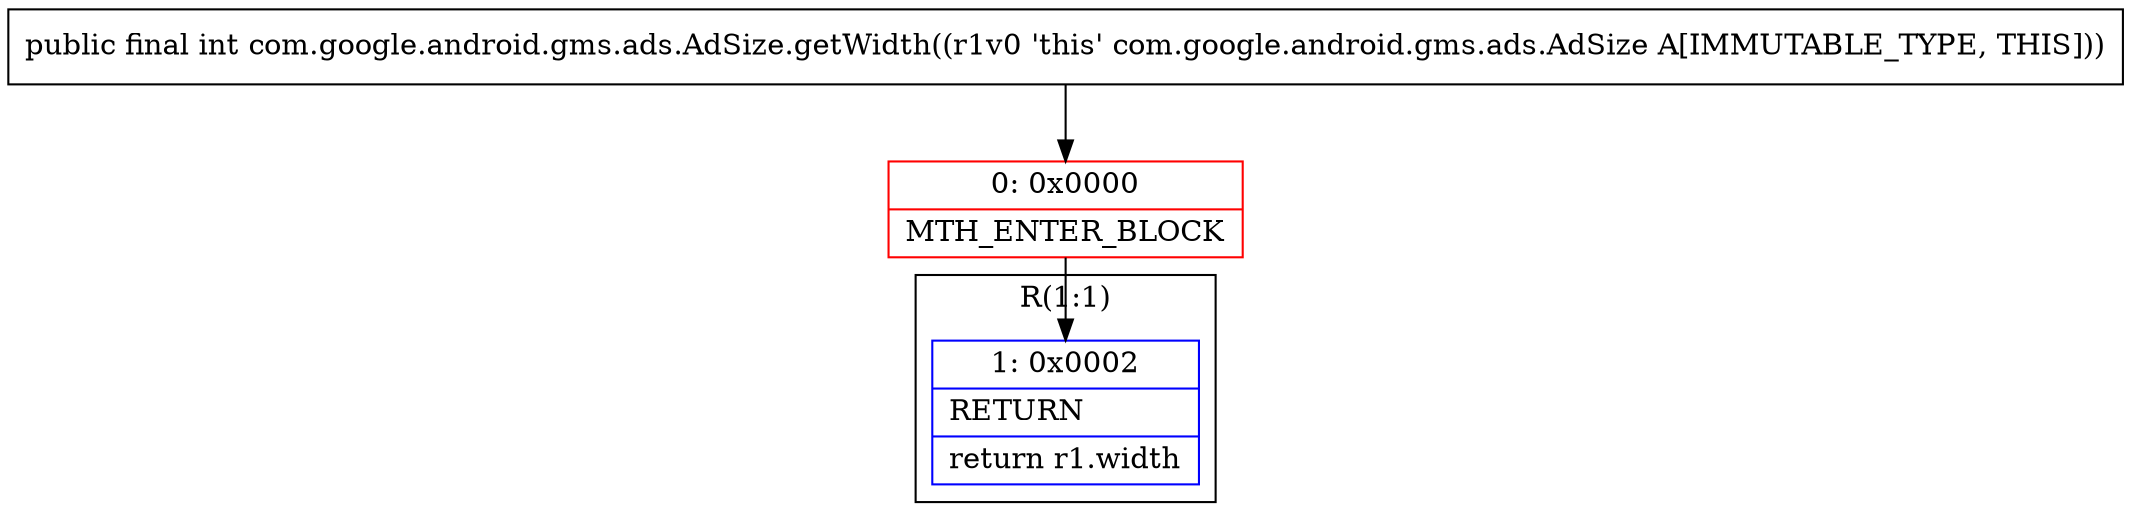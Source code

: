 digraph "CFG forcom.google.android.gms.ads.AdSize.getWidth()I" {
subgraph cluster_Region_53364825 {
label = "R(1:1)";
node [shape=record,color=blue];
Node_1 [shape=record,label="{1\:\ 0x0002|RETURN\l|return r1.width\l}"];
}
Node_0 [shape=record,color=red,label="{0\:\ 0x0000|MTH_ENTER_BLOCK\l}"];
MethodNode[shape=record,label="{public final int com.google.android.gms.ads.AdSize.getWidth((r1v0 'this' com.google.android.gms.ads.AdSize A[IMMUTABLE_TYPE, THIS])) }"];
MethodNode -> Node_0;
Node_0 -> Node_1;
}

